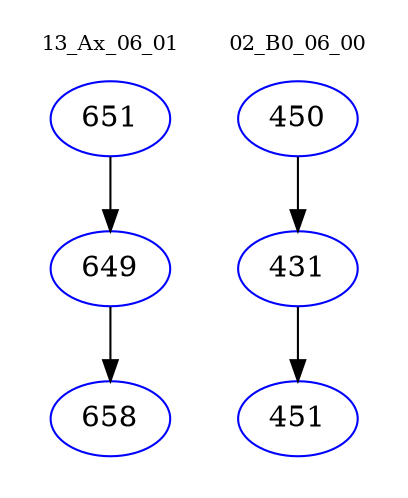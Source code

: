 digraph{
subgraph cluster_0 {
color = white
label = "13_Ax_06_01";
fontsize=10;
T0_651 [label="651", color="blue"]
T0_651 -> T0_649 [color="black"]
T0_649 [label="649", color="blue"]
T0_649 -> T0_658 [color="black"]
T0_658 [label="658", color="blue"]
}
subgraph cluster_1 {
color = white
label = "02_B0_06_00";
fontsize=10;
T1_450 [label="450", color="blue"]
T1_450 -> T1_431 [color="black"]
T1_431 [label="431", color="blue"]
T1_431 -> T1_451 [color="black"]
T1_451 [label="451", color="blue"]
}
}
